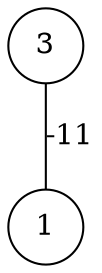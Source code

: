 graph { 
	 fontname="Helvetica,Arial,sans-serif" 
	 node [shape = circle]; 
	 3 -- 1 [label = "-11"];
	 1;
	 3;
}
